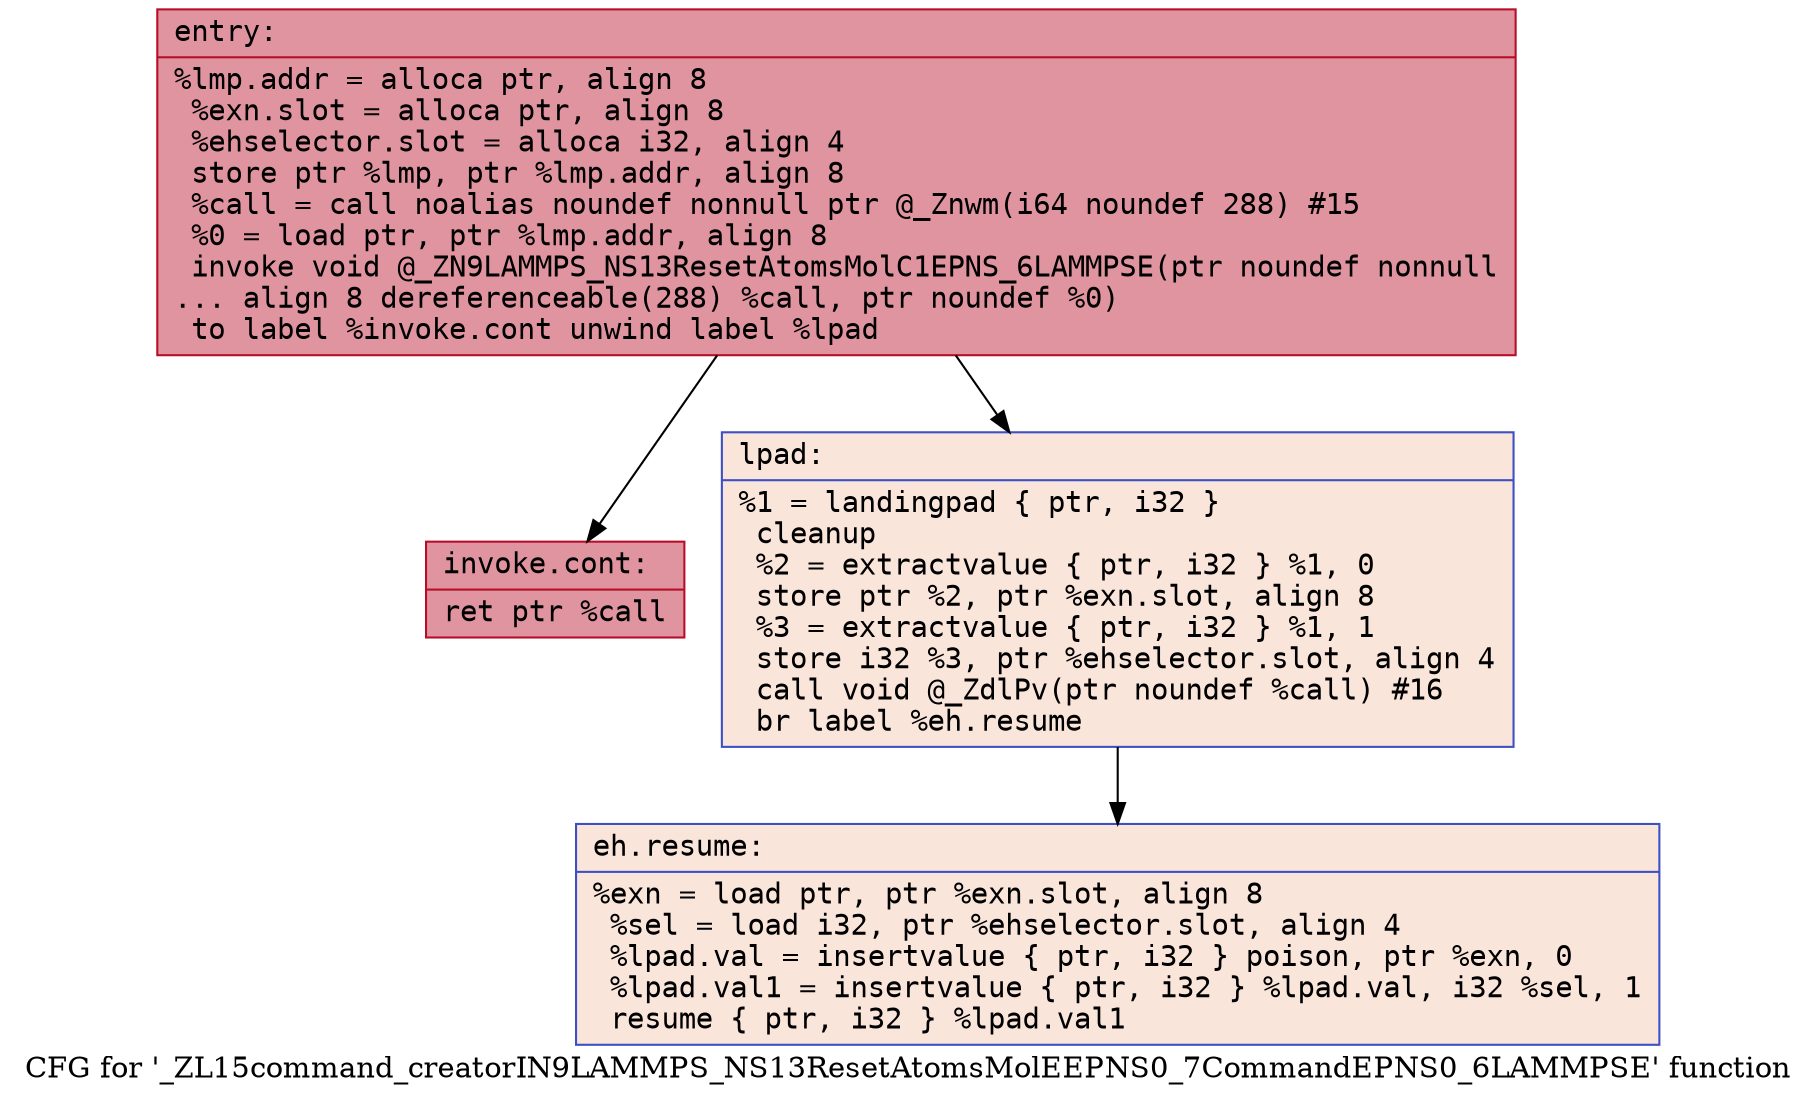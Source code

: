 digraph "CFG for '_ZL15command_creatorIN9LAMMPS_NS13ResetAtomsMolEEPNS0_7CommandEPNS0_6LAMMPSE' function" {
	label="CFG for '_ZL15command_creatorIN9LAMMPS_NS13ResetAtomsMolEEPNS0_7CommandEPNS0_6LAMMPSE' function";

	Node0x5628734bc500 [shape=record,color="#b70d28ff", style=filled, fillcolor="#b70d2870" fontname="Courier",label="{entry:\l|  %lmp.addr = alloca ptr, align 8\l  %exn.slot = alloca ptr, align 8\l  %ehselector.slot = alloca i32, align 4\l  store ptr %lmp, ptr %lmp.addr, align 8\l  %call = call noalias noundef nonnull ptr @_Znwm(i64 noundef 288) #15\l  %0 = load ptr, ptr %lmp.addr, align 8\l  invoke void @_ZN9LAMMPS_NS13ResetAtomsMolC1EPNS_6LAMMPSE(ptr noundef nonnull\l... align 8 dereferenceable(288) %call, ptr noundef %0)\l          to label %invoke.cont unwind label %lpad\l}"];
	Node0x5628734bc500 -> Node0x5628734bc940[tooltip="entry -> invoke.cont\nProbability 100.00%" ];
	Node0x5628734bc500 -> Node0x5628734bc9c0[tooltip="entry -> lpad\nProbability 0.00%" ];
	Node0x5628734bc940 [shape=record,color="#b70d28ff", style=filled, fillcolor="#b70d2870" fontname="Courier",label="{invoke.cont:\l|  ret ptr %call\l}"];
	Node0x5628734bc9c0 [shape=record,color="#3d50c3ff", style=filled, fillcolor="#f4c5ad70" fontname="Courier",label="{lpad:\l|  %1 = landingpad \{ ptr, i32 \}\l          cleanup\l  %2 = extractvalue \{ ptr, i32 \} %1, 0\l  store ptr %2, ptr %exn.slot, align 8\l  %3 = extractvalue \{ ptr, i32 \} %1, 1\l  store i32 %3, ptr %ehselector.slot, align 4\l  call void @_ZdlPv(ptr noundef %call) #16\l  br label %eh.resume\l}"];
	Node0x5628734bc9c0 -> Node0x5628734bd0f0[tooltip="lpad -> eh.resume\nProbability 100.00%" ];
	Node0x5628734bd0f0 [shape=record,color="#3d50c3ff", style=filled, fillcolor="#f4c5ad70" fontname="Courier",label="{eh.resume:\l|  %exn = load ptr, ptr %exn.slot, align 8\l  %sel = load i32, ptr %ehselector.slot, align 4\l  %lpad.val = insertvalue \{ ptr, i32 \} poison, ptr %exn, 0\l  %lpad.val1 = insertvalue \{ ptr, i32 \} %lpad.val, i32 %sel, 1\l  resume \{ ptr, i32 \} %lpad.val1\l}"];
}
